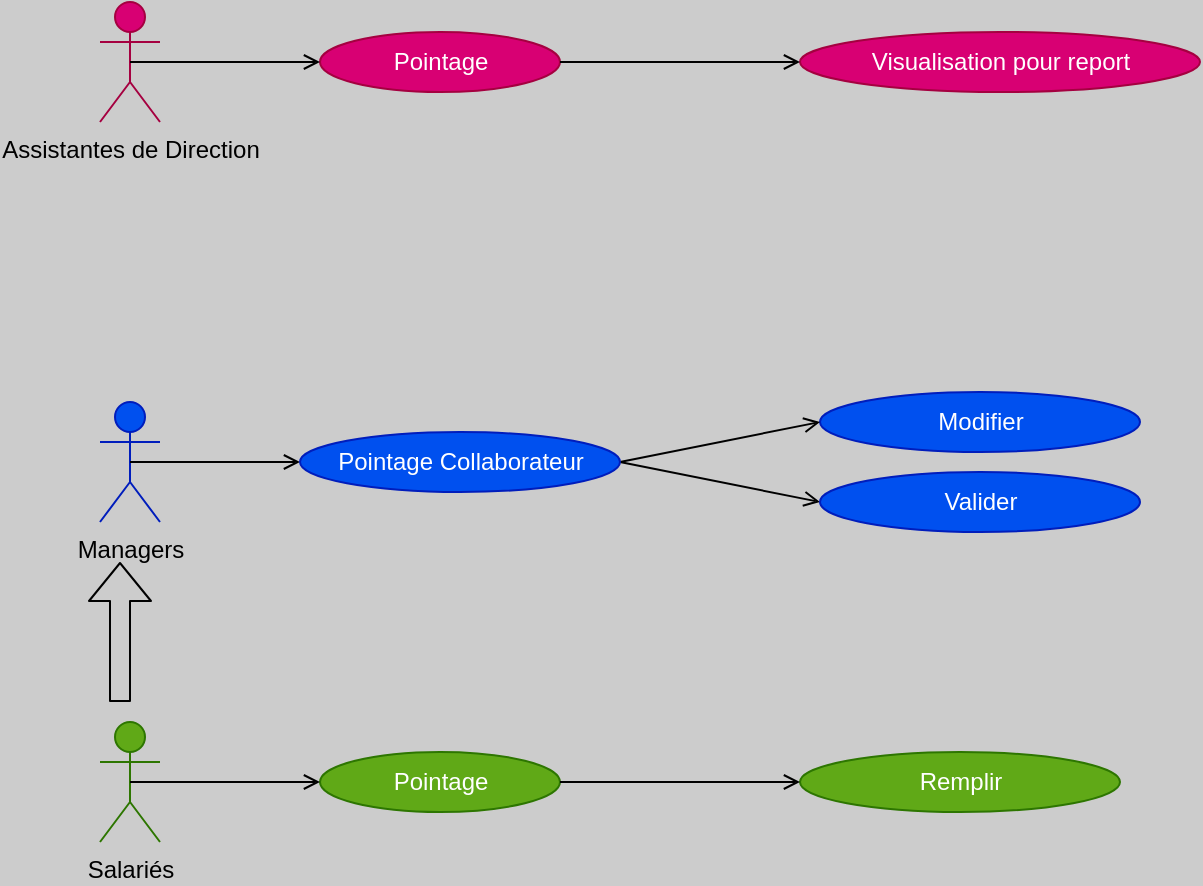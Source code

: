 <mxfile>
    <diagram id="8qsAnbaqe1q29EePo37k" name="Page-1">
        <mxGraphModel dx="910" dy="792" grid="1" gridSize="10" guides="1" tooltips="1" connect="1" arrows="1" fold="1" page="1" pageScale="1" pageWidth="850" pageHeight="1100" background="#CCCCCC" math="0" shadow="0">
            <root>
                <mxCell id="0"/>
                <mxCell id="1" parent="0"/>
                <mxCell id="2" value="&lt;font color=&quot;#000000&quot;&gt;Salariés&lt;/font&gt;" style="shape=umlActor;verticalLabelPosition=bottom;verticalAlign=top;html=1;fillColor=#60a917;fontColor=#ffffff;strokeColor=#2D7600;" vertex="1" parent="1">
                    <mxGeometry x="50" y="650" width="30" height="60" as="geometry"/>
                </mxCell>
                <mxCell id="3" value="&lt;font color=&quot;#000000&quot;&gt;Managers&lt;/font&gt;" style="shape=umlActor;verticalLabelPosition=bottom;verticalAlign=top;html=1;fillColor=#0050ef;fontColor=#ffffff;strokeColor=#001DBC;" vertex="1" parent="1">
                    <mxGeometry x="50" y="490" width="30" height="60" as="geometry"/>
                </mxCell>
                <mxCell id="4" value="&lt;font color=&quot;#000000&quot;&gt;Assistantes de Direction&lt;/font&gt;" style="shape=umlActor;verticalLabelPosition=bottom;verticalAlign=top;html=1;fillColor=#d80073;fontColor=#ffffff;strokeColor=#A50040;" vertex="1" parent="1">
                    <mxGeometry x="50" y="290" width="30" height="60" as="geometry"/>
                </mxCell>
                <mxCell id="5" value="Pointage" style="ellipse;html=1;fillColor=#60a917;fontColor=#ffffff;strokeColor=#2D7600;" vertex="1" parent="1">
                    <mxGeometry x="160" y="665" width="120" height="30" as="geometry"/>
                </mxCell>
                <mxCell id="6" value="" style="endArrow=open;html=1;rounded=0;align=center;verticalAlign=top;endFill=0;labelBackgroundColor=none;endSize=6;exitX=0.5;exitY=0.5;exitDx=0;exitDy=0;exitPerimeter=0;strokeColor=#000000;" edge="1" target="5" parent="1" source="2">
                    <mxGeometry relative="1" as="geometry">
                        <mxPoint x="120" y="680" as="sourcePoint"/>
                    </mxGeometry>
                </mxCell>
                <mxCell id="7" value="Remplir" style="ellipse;html=1;fillColor=#60a917;fontColor=#ffffff;strokeColor=#2D7600;" vertex="1" parent="1">
                    <mxGeometry x="400" y="665" width="160" height="30" as="geometry"/>
                </mxCell>
                <mxCell id="8" value="" style="endArrow=open;html=1;rounded=0;align=center;verticalAlign=top;endFill=0;labelBackgroundColor=none;endSize=6;exitX=1;exitY=0.5;exitDx=0;exitDy=0;strokeColor=#000000;" edge="1" target="7" parent="1" source="5">
                    <mxGeometry relative="1" as="geometry">
                        <mxPoint x="370" y="680" as="sourcePoint"/>
                    </mxGeometry>
                </mxCell>
                <mxCell id="17" value="" style="endArrow=open;html=1;rounded=0;align=center;verticalAlign=top;endFill=0;labelBackgroundColor=none;endSize=6;exitX=0.5;exitY=0.5;exitDx=0;exitDy=0;exitPerimeter=0;entryX=0;entryY=0.5;entryDx=0;entryDy=0;strokeColor=#000000;" edge="1" parent="1" source="3" target="22">
                    <mxGeometry relative="1" as="geometry">
                        <mxPoint x="100" y="600" as="sourcePoint"/>
                        <mxPoint x="220" y="600" as="targetPoint"/>
                    </mxGeometry>
                </mxCell>
                <mxCell id="18" value="" style="endArrow=open;html=1;rounded=0;align=center;verticalAlign=top;endFill=0;labelBackgroundColor=none;endSize=6;exitX=1;exitY=0.5;exitDx=0;exitDy=0;entryX=0;entryY=0.5;entryDx=0;entryDy=0;strokeColor=#000000;" edge="1" parent="1" source="22" target="19">
                    <mxGeometry relative="1" as="geometry">
                        <mxPoint x="280" y="600" as="sourcePoint"/>
                        <mxPoint x="400" y="600" as="targetPoint"/>
                    </mxGeometry>
                </mxCell>
                <mxCell id="19" value="Valider" style="ellipse;html=1;fillColor=#0050ef;fontColor=#ffffff;strokeColor=#001DBC;" vertex="1" parent="1">
                    <mxGeometry x="410" y="525" width="160" height="30" as="geometry"/>
                </mxCell>
                <mxCell id="20" value="Modifier" style="ellipse;html=1;fillColor=#0050ef;fontColor=#ffffff;strokeColor=#001DBC;" vertex="1" parent="1">
                    <mxGeometry x="410" y="485" width="160" height="30" as="geometry"/>
                </mxCell>
                <mxCell id="21" value="" style="endArrow=open;html=1;rounded=0;align=center;verticalAlign=top;endFill=0;labelBackgroundColor=none;endSize=6;exitX=1;exitY=0.5;exitDx=0;exitDy=0;entryX=0;entryY=0.5;entryDx=0;entryDy=0;strokeColor=#000000;" edge="1" parent="1" source="22" target="20">
                    <mxGeometry relative="1" as="geometry">
                        <mxPoint x="290" y="690" as="sourcePoint"/>
                        <mxPoint x="410" y="635" as="targetPoint"/>
                    </mxGeometry>
                </mxCell>
                <mxCell id="22" value="Pointage Collaborateur" style="ellipse;html=1;fillColor=#0050ef;fontColor=#ffffff;strokeColor=#001DBC;" vertex="1" parent="1">
                    <mxGeometry x="150" y="505" width="160" height="30" as="geometry"/>
                </mxCell>
                <mxCell id="24" value="" style="shape=flexArrow;endArrow=classic;html=1;strokeColor=#000000;" edge="1" parent="1">
                    <mxGeometry width="50" height="50" relative="1" as="geometry">
                        <mxPoint x="60" y="640" as="sourcePoint"/>
                        <mxPoint x="60" y="570" as="targetPoint"/>
                    </mxGeometry>
                </mxCell>
                <mxCell id="25" value="Pointage" style="ellipse;html=1;fillColor=#d80073;fontColor=#ffffff;strokeColor=#A50040;" vertex="1" parent="1">
                    <mxGeometry x="160" y="305" width="120" height="30" as="geometry"/>
                </mxCell>
                <mxCell id="26" value="" style="endArrow=open;html=1;rounded=0;align=center;verticalAlign=top;endFill=0;labelBackgroundColor=none;endSize=6;exitX=0.5;exitY=0.5;exitDx=0;exitDy=0;exitPerimeter=0;entryX=0;entryY=0.5;entryDx=0;entryDy=0;strokeColor=#000000;" edge="1" parent="1" source="4" target="25">
                    <mxGeometry relative="1" as="geometry">
                        <mxPoint x="140" y="360" as="sourcePoint"/>
                        <mxPoint x="140" y="270" as="targetPoint"/>
                    </mxGeometry>
                </mxCell>
                <mxCell id="27" value="Visualisation pour report" style="ellipse;html=1;fillColor=#d80073;fontColor=#ffffff;strokeColor=#A50040;" vertex="1" parent="1">
                    <mxGeometry x="400" y="305" width="200" height="30" as="geometry"/>
                </mxCell>
                <mxCell id="28" value="" style="endArrow=open;html=1;rounded=0;align=center;verticalAlign=top;endFill=0;labelBackgroundColor=none;endSize=6;exitX=1;exitY=0.5;exitDx=0;exitDy=0;strokeColor=#000000;" edge="1" target="27" parent="1" source="25">
                    <mxGeometry relative="1" as="geometry">
                        <mxPoint x="360" y="320" as="sourcePoint"/>
                    </mxGeometry>
                </mxCell>
            </root>
        </mxGraphModel>
    </diagram>
</mxfile>